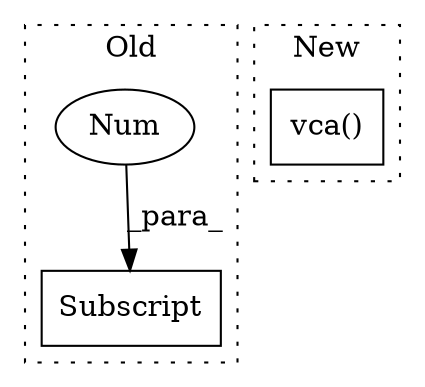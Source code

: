 digraph G {
subgraph cluster0 {
1 [label="Subscript" a="63" s="6456,0" l="13,0" shape="box"];
3 [label="Num" a="76" s="6467" l="1" shape="ellipse"];
label = "Old";
style="dotted";
}
subgraph cluster1 {
2 [label="vca()" a="75" s="6504,6562" l="9,1" shape="box"];
label = "New";
style="dotted";
}
3 -> 1 [label="_para_"];
}